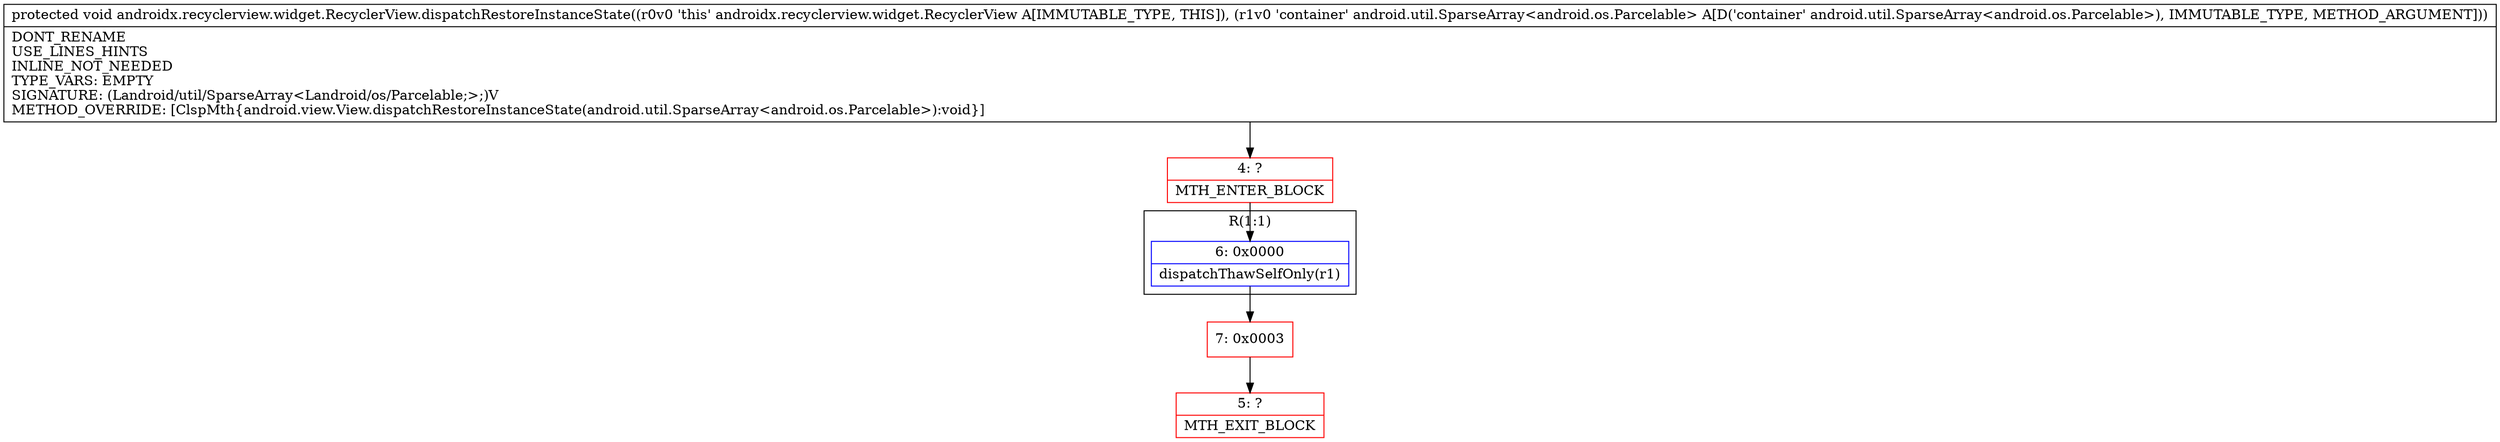 digraph "CFG forandroidx.recyclerview.widget.RecyclerView.dispatchRestoreInstanceState(Landroid\/util\/SparseArray;)V" {
subgraph cluster_Region_1412505813 {
label = "R(1:1)";
node [shape=record,color=blue];
Node_6 [shape=record,label="{6\:\ 0x0000|dispatchThawSelfOnly(r1)\l}"];
}
Node_4 [shape=record,color=red,label="{4\:\ ?|MTH_ENTER_BLOCK\l}"];
Node_7 [shape=record,color=red,label="{7\:\ 0x0003}"];
Node_5 [shape=record,color=red,label="{5\:\ ?|MTH_EXIT_BLOCK\l}"];
MethodNode[shape=record,label="{protected void androidx.recyclerview.widget.RecyclerView.dispatchRestoreInstanceState((r0v0 'this' androidx.recyclerview.widget.RecyclerView A[IMMUTABLE_TYPE, THIS]), (r1v0 'container' android.util.SparseArray\<android.os.Parcelable\> A[D('container' android.util.SparseArray\<android.os.Parcelable\>), IMMUTABLE_TYPE, METHOD_ARGUMENT]))  | DONT_RENAME\lUSE_LINES_HINTS\lINLINE_NOT_NEEDED\lTYPE_VARS: EMPTY\lSIGNATURE: (Landroid\/util\/SparseArray\<Landroid\/os\/Parcelable;\>;)V\lMETHOD_OVERRIDE: [ClspMth\{android.view.View.dispatchRestoreInstanceState(android.util.SparseArray\<android.os.Parcelable\>):void\}]\l}"];
MethodNode -> Node_4;Node_6 -> Node_7;
Node_4 -> Node_6;
Node_7 -> Node_5;
}

